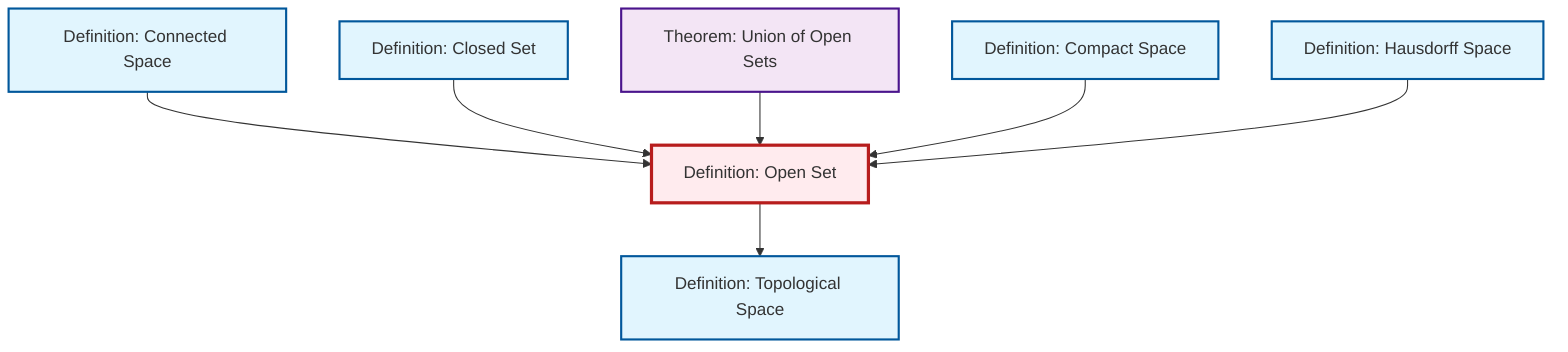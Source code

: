 graph TD
    classDef definition fill:#e1f5fe,stroke:#01579b,stroke-width:2px
    classDef theorem fill:#f3e5f5,stroke:#4a148c,stroke-width:2px
    classDef axiom fill:#fff3e0,stroke:#e65100,stroke-width:2px
    classDef example fill:#e8f5e9,stroke:#1b5e20,stroke-width:2px
    classDef current fill:#ffebee,stroke:#b71c1c,stroke-width:3px
    def-connected["Definition: Connected Space"]:::definition
    def-topological-space["Definition: Topological Space"]:::definition
    def-closed-set["Definition: Closed Set"]:::definition
    def-compact["Definition: Compact Space"]:::definition
    thm-union-open-sets["Theorem: Union of Open Sets"]:::theorem
    def-open-set["Definition: Open Set"]:::definition
    def-hausdorff["Definition: Hausdorff Space"]:::definition
    def-connected --> def-open-set
    def-closed-set --> def-open-set
    thm-union-open-sets --> def-open-set
    def-open-set --> def-topological-space
    def-compact --> def-open-set
    def-hausdorff --> def-open-set
    class def-open-set current